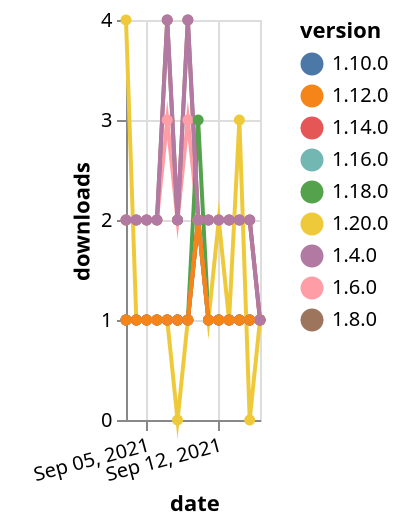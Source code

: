 {"$schema": "https://vega.github.io/schema/vega-lite/v5.json", "description": "A simple bar chart with embedded data.", "data": {"values": [{"date": "2021-09-03", "total": 2574, "delta": 2, "version": "1.6.0"}, {"date": "2021-09-04", "total": 2576, "delta": 2, "version": "1.6.0"}, {"date": "2021-09-05", "total": 2578, "delta": 2, "version": "1.6.0"}, {"date": "2021-09-06", "total": 2580, "delta": 2, "version": "1.6.0"}, {"date": "2021-09-07", "total": 2583, "delta": 3, "version": "1.6.0"}, {"date": "2021-09-08", "total": 2585, "delta": 2, "version": "1.6.0"}, {"date": "2021-09-09", "total": 2588, "delta": 3, "version": "1.6.0"}, {"date": "2021-09-10", "total": 2590, "delta": 2, "version": "1.6.0"}, {"date": "2021-09-11", "total": 2592, "delta": 2, "version": "1.6.0"}, {"date": "2021-09-12", "total": 2594, "delta": 2, "version": "1.6.0"}, {"date": "2021-09-13", "total": 2596, "delta": 2, "version": "1.6.0"}, {"date": "2021-09-14", "total": 2598, "delta": 2, "version": "1.6.0"}, {"date": "2021-09-15", "total": 2600, "delta": 2, "version": "1.6.0"}, {"date": "2021-09-16", "total": 2601, "delta": 1, "version": "1.6.0"}, {"date": "2021-09-03", "total": 197, "delta": 1, "version": "1.18.0"}, {"date": "2021-09-04", "total": 198, "delta": 1, "version": "1.18.0"}, {"date": "2021-09-05", "total": 199, "delta": 1, "version": "1.18.0"}, {"date": "2021-09-06", "total": 200, "delta": 1, "version": "1.18.0"}, {"date": "2021-09-07", "total": 201, "delta": 1, "version": "1.18.0"}, {"date": "2021-09-08", "total": 202, "delta": 1, "version": "1.18.0"}, {"date": "2021-09-09", "total": 203, "delta": 1, "version": "1.18.0"}, {"date": "2021-09-10", "total": 206, "delta": 3, "version": "1.18.0"}, {"date": "2021-09-11", "total": 207, "delta": 1, "version": "1.18.0"}, {"date": "2021-09-12", "total": 208, "delta": 1, "version": "1.18.0"}, {"date": "2021-09-13", "total": 209, "delta": 1, "version": "1.18.0"}, {"date": "2021-09-14", "total": 210, "delta": 1, "version": "1.18.0"}, {"date": "2021-09-15", "total": 211, "delta": 1, "version": "1.18.0"}, {"date": "2021-09-16", "total": 212, "delta": 1, "version": "1.18.0"}, {"date": "2021-09-03", "total": 2482, "delta": 2, "version": "1.8.0"}, {"date": "2021-09-04", "total": 2484, "delta": 2, "version": "1.8.0"}, {"date": "2021-09-05", "total": 2486, "delta": 2, "version": "1.8.0"}, {"date": "2021-09-06", "total": 2488, "delta": 2, "version": "1.8.0"}, {"date": "2021-09-07", "total": 2492, "delta": 4, "version": "1.8.0"}, {"date": "2021-09-08", "total": 2494, "delta": 2, "version": "1.8.0"}, {"date": "2021-09-09", "total": 2498, "delta": 4, "version": "1.8.0"}, {"date": "2021-09-10", "total": 2500, "delta": 2, "version": "1.8.0"}, {"date": "2021-09-11", "total": 2502, "delta": 2, "version": "1.8.0"}, {"date": "2021-09-12", "total": 2504, "delta": 2, "version": "1.8.0"}, {"date": "2021-09-13", "total": 2506, "delta": 2, "version": "1.8.0"}, {"date": "2021-09-14", "total": 2508, "delta": 2, "version": "1.8.0"}, {"date": "2021-09-15", "total": 2510, "delta": 2, "version": "1.8.0"}, {"date": "2021-09-16", "total": 2511, "delta": 1, "version": "1.8.0"}, {"date": "2021-09-03", "total": 243, "delta": 1, "version": "1.10.0"}, {"date": "2021-09-04", "total": 244, "delta": 1, "version": "1.10.0"}, {"date": "2021-09-05", "total": 245, "delta": 1, "version": "1.10.0"}, {"date": "2021-09-06", "total": 246, "delta": 1, "version": "1.10.0"}, {"date": "2021-09-07", "total": 247, "delta": 1, "version": "1.10.0"}, {"date": "2021-09-08", "total": 248, "delta": 1, "version": "1.10.0"}, {"date": "2021-09-09", "total": 249, "delta": 1, "version": "1.10.0"}, {"date": "2021-09-10", "total": 251, "delta": 2, "version": "1.10.0"}, {"date": "2021-09-11", "total": 252, "delta": 1, "version": "1.10.0"}, {"date": "2021-09-12", "total": 253, "delta": 1, "version": "1.10.0"}, {"date": "2021-09-13", "total": 254, "delta": 1, "version": "1.10.0"}, {"date": "2021-09-14", "total": 255, "delta": 1, "version": "1.10.0"}, {"date": "2021-09-15", "total": 256, "delta": 1, "version": "1.10.0"}, {"date": "2021-09-16", "total": 257, "delta": 1, "version": "1.10.0"}, {"date": "2021-09-03", "total": 124, "delta": 4, "version": "1.20.0"}, {"date": "2021-09-04", "total": 125, "delta": 1, "version": "1.20.0"}, {"date": "2021-09-05", "total": 126, "delta": 1, "version": "1.20.0"}, {"date": "2021-09-06", "total": 127, "delta": 1, "version": "1.20.0"}, {"date": "2021-09-07", "total": 128, "delta": 1, "version": "1.20.0"}, {"date": "2021-09-08", "total": 128, "delta": 0, "version": "1.20.0"}, {"date": "2021-09-09", "total": 129, "delta": 1, "version": "1.20.0"}, {"date": "2021-09-10", "total": 131, "delta": 2, "version": "1.20.0"}, {"date": "2021-09-11", "total": 132, "delta": 1, "version": "1.20.0"}, {"date": "2021-09-12", "total": 134, "delta": 2, "version": "1.20.0"}, {"date": "2021-09-13", "total": 135, "delta": 1, "version": "1.20.0"}, {"date": "2021-09-14", "total": 138, "delta": 3, "version": "1.20.0"}, {"date": "2021-09-15", "total": 138, "delta": 0, "version": "1.20.0"}, {"date": "2021-09-16", "total": 139, "delta": 1, "version": "1.20.0"}, {"date": "2021-09-03", "total": 169, "delta": 1, "version": "1.16.0"}, {"date": "2021-09-04", "total": 170, "delta": 1, "version": "1.16.0"}, {"date": "2021-09-05", "total": 171, "delta": 1, "version": "1.16.0"}, {"date": "2021-09-06", "total": 172, "delta": 1, "version": "1.16.0"}, {"date": "2021-09-07", "total": 173, "delta": 1, "version": "1.16.0"}, {"date": "2021-09-08", "total": 174, "delta": 1, "version": "1.16.0"}, {"date": "2021-09-09", "total": 175, "delta": 1, "version": "1.16.0"}, {"date": "2021-09-10", "total": 177, "delta": 2, "version": "1.16.0"}, {"date": "2021-09-11", "total": 178, "delta": 1, "version": "1.16.0"}, {"date": "2021-09-12", "total": 179, "delta": 1, "version": "1.16.0"}, {"date": "2021-09-13", "total": 180, "delta": 1, "version": "1.16.0"}, {"date": "2021-09-14", "total": 181, "delta": 1, "version": "1.16.0"}, {"date": "2021-09-15", "total": 182, "delta": 1, "version": "1.16.0"}, {"date": "2021-09-16", "total": 183, "delta": 1, "version": "1.16.0"}, {"date": "2021-09-03", "total": 190, "delta": 1, "version": "1.14.0"}, {"date": "2021-09-04", "total": 191, "delta": 1, "version": "1.14.0"}, {"date": "2021-09-05", "total": 192, "delta": 1, "version": "1.14.0"}, {"date": "2021-09-06", "total": 193, "delta": 1, "version": "1.14.0"}, {"date": "2021-09-07", "total": 194, "delta": 1, "version": "1.14.0"}, {"date": "2021-09-08", "total": 195, "delta": 1, "version": "1.14.0"}, {"date": "2021-09-09", "total": 196, "delta": 1, "version": "1.14.0"}, {"date": "2021-09-10", "total": 198, "delta": 2, "version": "1.14.0"}, {"date": "2021-09-11", "total": 199, "delta": 1, "version": "1.14.0"}, {"date": "2021-09-12", "total": 200, "delta": 1, "version": "1.14.0"}, {"date": "2021-09-13", "total": 201, "delta": 1, "version": "1.14.0"}, {"date": "2021-09-14", "total": 202, "delta": 1, "version": "1.14.0"}, {"date": "2021-09-15", "total": 203, "delta": 1, "version": "1.14.0"}, {"date": "2021-09-16", "total": 204, "delta": 1, "version": "1.14.0"}, {"date": "2021-09-03", "total": 195, "delta": 1, "version": "1.12.0"}, {"date": "2021-09-04", "total": 196, "delta": 1, "version": "1.12.0"}, {"date": "2021-09-05", "total": 197, "delta": 1, "version": "1.12.0"}, {"date": "2021-09-06", "total": 198, "delta": 1, "version": "1.12.0"}, {"date": "2021-09-07", "total": 199, "delta": 1, "version": "1.12.0"}, {"date": "2021-09-08", "total": 200, "delta": 1, "version": "1.12.0"}, {"date": "2021-09-09", "total": 201, "delta": 1, "version": "1.12.0"}, {"date": "2021-09-10", "total": 203, "delta": 2, "version": "1.12.0"}, {"date": "2021-09-11", "total": 204, "delta": 1, "version": "1.12.0"}, {"date": "2021-09-12", "total": 205, "delta": 1, "version": "1.12.0"}, {"date": "2021-09-13", "total": 206, "delta": 1, "version": "1.12.0"}, {"date": "2021-09-14", "total": 207, "delta": 1, "version": "1.12.0"}, {"date": "2021-09-15", "total": 208, "delta": 1, "version": "1.12.0"}, {"date": "2021-09-16", "total": 209, "delta": 1, "version": "1.12.0"}, {"date": "2021-09-03", "total": 3072, "delta": 2, "version": "1.4.0"}, {"date": "2021-09-04", "total": 3074, "delta": 2, "version": "1.4.0"}, {"date": "2021-09-05", "total": 3076, "delta": 2, "version": "1.4.0"}, {"date": "2021-09-06", "total": 3078, "delta": 2, "version": "1.4.0"}, {"date": "2021-09-07", "total": 3082, "delta": 4, "version": "1.4.0"}, {"date": "2021-09-08", "total": 3084, "delta": 2, "version": "1.4.0"}, {"date": "2021-09-09", "total": 3088, "delta": 4, "version": "1.4.0"}, {"date": "2021-09-10", "total": 3090, "delta": 2, "version": "1.4.0"}, {"date": "2021-09-11", "total": 3092, "delta": 2, "version": "1.4.0"}, {"date": "2021-09-12", "total": 3094, "delta": 2, "version": "1.4.0"}, {"date": "2021-09-13", "total": 3096, "delta": 2, "version": "1.4.0"}, {"date": "2021-09-14", "total": 3098, "delta": 2, "version": "1.4.0"}, {"date": "2021-09-15", "total": 3100, "delta": 2, "version": "1.4.0"}, {"date": "2021-09-16", "total": 3101, "delta": 1, "version": "1.4.0"}]}, "width": "container", "mark": {"type": "line", "point": {"filled": true}}, "encoding": {"x": {"field": "date", "type": "temporal", "timeUnit": "yearmonthdate", "title": "date", "axis": {"labelAngle": -15}}, "y": {"field": "delta", "type": "quantitative", "title": "downloads"}, "color": {"field": "version", "type": "nominal"}, "tooltip": {"field": "delta"}}}
